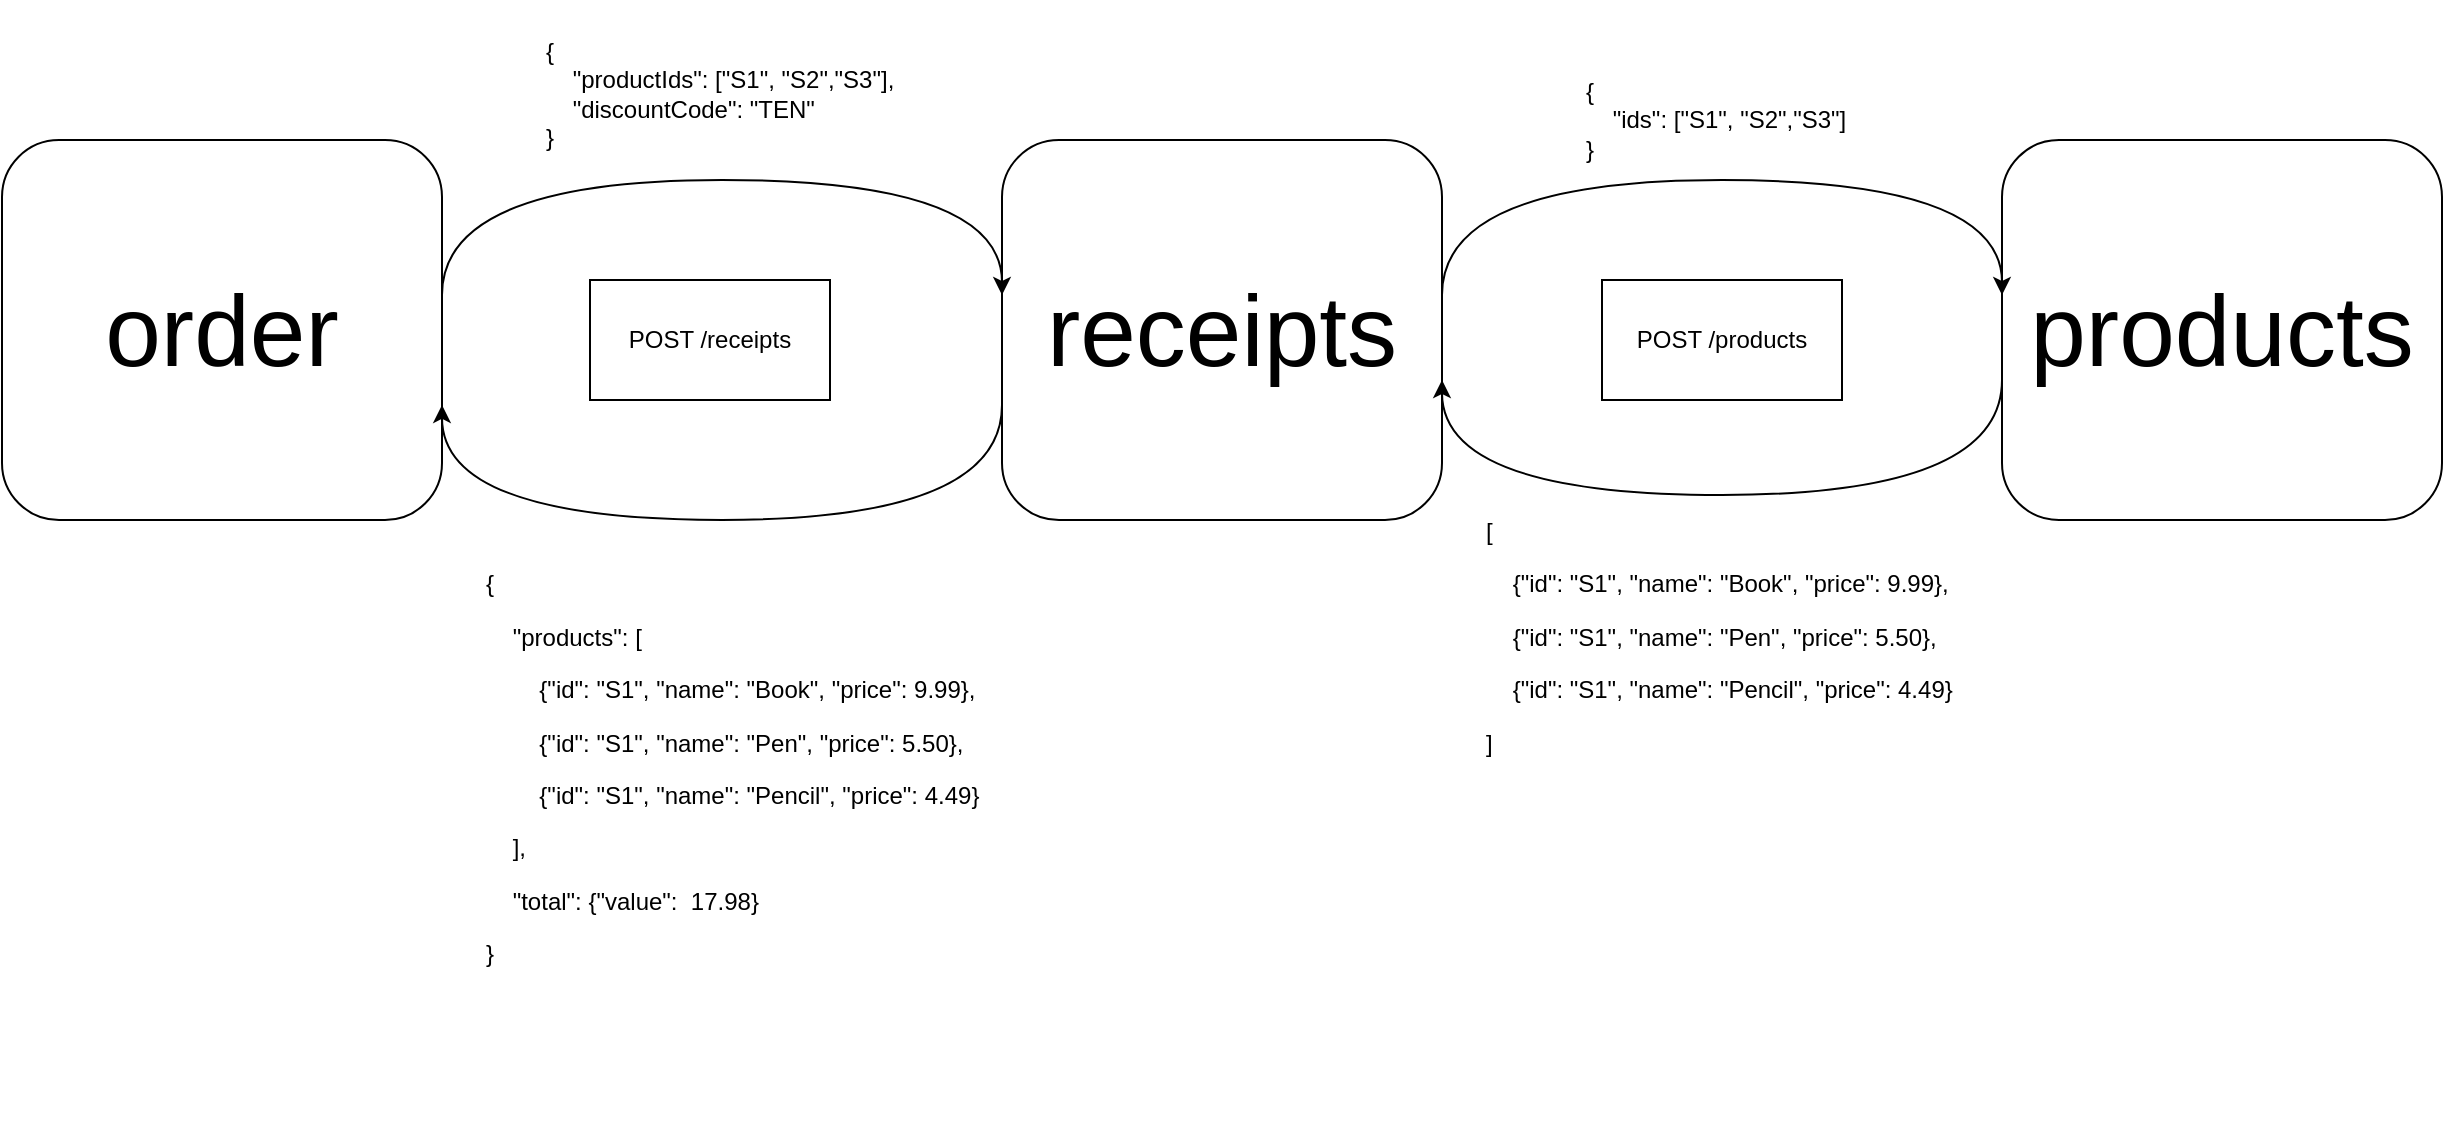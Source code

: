 <mxfile version="21.6.8" type="github">
  <diagram name="Seite-1" id="AW9bfPagiRShUK080vDb">
    <mxGraphModel dx="1468" dy="811" grid="1" gridSize="10" guides="1" tooltips="1" connect="1" arrows="1" fold="1" page="1" pageScale="1" pageWidth="827" pageHeight="1169" math="0" shadow="0">
      <root>
        <mxCell id="0" />
        <mxCell id="1" parent="0" />
        <mxCell id="twcTMI3ufBbgHVpbK2ii-1" value="order" style="rounded=1;whiteSpace=wrap;html=1;fontSize=50;" vertex="1" parent="1">
          <mxGeometry x="60" y="120" width="220" height="190" as="geometry" />
        </mxCell>
        <mxCell id="twcTMI3ufBbgHVpbK2ii-9" value="receipts" style="rounded=1;whiteSpace=wrap;html=1;fontSize=50;" vertex="1" parent="1">
          <mxGeometry x="560" y="120" width="220" height="190" as="geometry" />
        </mxCell>
        <mxCell id="twcTMI3ufBbgHVpbK2ii-19" style="edgeStyle=orthogonalEdgeStyle;orthogonalLoop=1;jettySize=auto;html=1;exitX=0;exitY=0.75;exitDx=0;exitDy=0;entryX=1;entryY=0.75;entryDx=0;entryDy=0;curved=1;" edge="1" parent="1">
          <mxGeometry relative="1" as="geometry">
            <mxPoint x="1060" y="240" as="sourcePoint" />
            <mxPoint x="780" y="240" as="targetPoint" />
            <Array as="points">
              <mxPoint x="1060" y="297.5" />
              <mxPoint x="780" y="297.5" />
            </Array>
          </mxGeometry>
        </mxCell>
        <mxCell id="twcTMI3ufBbgHVpbK2ii-13" value="products" style="rounded=1;whiteSpace=wrap;html=1;fontSize=50;" vertex="1" parent="1">
          <mxGeometry x="1060" y="120" width="220" height="190" as="geometry" />
        </mxCell>
        <mxCell id="twcTMI3ufBbgHVpbK2ii-21" style="edgeStyle=orthogonalEdgeStyle;orthogonalLoop=1;jettySize=auto;html=1;exitX=0;exitY=0.75;exitDx=0;exitDy=0;entryX=1;entryY=0.75;entryDx=0;entryDy=0;curved=1;" edge="1" parent="1">
          <mxGeometry relative="1" as="geometry">
            <mxPoint x="560" y="252.45" as="sourcePoint" />
            <mxPoint x="280" y="252.45" as="targetPoint" />
            <Array as="points">
              <mxPoint x="560" y="309.95" />
              <mxPoint x="280" y="309.95" />
            </Array>
          </mxGeometry>
        </mxCell>
        <mxCell id="twcTMI3ufBbgHVpbK2ii-22" style="edgeStyle=orthogonalEdgeStyle;orthogonalLoop=1;jettySize=auto;html=1;exitX=0;exitY=0.25;exitDx=0;exitDy=0;entryX=1;entryY=0.25;entryDx=0;entryDy=0;curved=1;startArrow=classic;startFill=1;endArrow=none;endFill=0;" edge="1" parent="1">
          <mxGeometry relative="1" as="geometry">
            <mxPoint x="560" y="197.5" as="sourcePoint" />
            <mxPoint x="280" y="197.5" as="targetPoint" />
            <Array as="points">
              <mxPoint x="560" y="140" />
              <mxPoint x="280" y="140" />
            </Array>
          </mxGeometry>
        </mxCell>
        <mxCell id="twcTMI3ufBbgHVpbK2ii-20" style="edgeStyle=orthogonalEdgeStyle;orthogonalLoop=1;jettySize=auto;html=1;exitX=0;exitY=0.25;exitDx=0;exitDy=0;entryX=1;entryY=0.25;entryDx=0;entryDy=0;curved=1;endArrow=none;endFill=0;startArrow=classic;startFill=1;" edge="1" parent="1">
          <mxGeometry relative="1" as="geometry">
            <mxPoint x="1060" y="197.5" as="sourcePoint" />
            <mxPoint x="780" y="197.5" as="targetPoint" />
            <Array as="points">
              <mxPoint x="1060" y="140" />
              <mxPoint x="780" y="140" />
            </Array>
          </mxGeometry>
        </mxCell>
        <mxCell id="twcTMI3ufBbgHVpbK2ii-16" value="&lt;p style=&quot;&quot;&gt;&lt;font face=&quot;Helvetica&quot;&gt;{&lt;br&gt;&lt;/font&gt;&lt;font face=&quot;Helvetica&quot;&gt;&lt;span style=&quot;background-color: initial;&quot;&gt;&amp;nbsp; &amp;nbsp; &quot;ids&quot;: [&quot;S1&quot;, &quot;S2&quot;,&quot;S3&quot;]&lt;/span&gt;&lt;/font&gt;&lt;font face=&quot;Helvetica&quot;&gt;&lt;span style=&quot;background-color: initial;&quot;&gt;&lt;br&gt;&lt;/span&gt;&lt;/font&gt;&lt;font face=&quot;Helvetica&quot;&gt;}&lt;/font&gt;&lt;/p&gt;" style="text;html=1;align=left;verticalAlign=top;resizable=0;points=[];autosize=1;strokeColor=none;fillColor=none;labelPosition=center;verticalLabelPosition=middle;horizontal=1;" vertex="1" parent="1">
          <mxGeometry x="850" y="70" width="150" height="80" as="geometry" />
        </mxCell>
        <mxCell id="twcTMI3ufBbgHVpbK2ii-7" value="&lt;p style=&quot;&quot;&gt;&lt;font face=&quot;Helvetica&quot;&gt;{&lt;br&gt;&lt;/font&gt;&lt;font face=&quot;Helvetica&quot;&gt;&lt;span style=&quot;background-color: initial;&quot;&gt;&amp;nbsp; &amp;nbsp; &quot;productIds&quot;: [&quot;S1&quot;, &quot;S2&quot;,&quot;S3&quot;],&lt;br&gt;&lt;/span&gt;&lt;/font&gt;&lt;font face=&quot;Helvetica&quot;&gt;&lt;span style=&quot;background-color: initial;&quot;&gt;&amp;nbsp; &amp;nbsp; &quot;discountCode&quot;: &quot;TEN&quot;&lt;br&gt;&lt;/span&gt;&lt;/font&gt;&lt;font face=&quot;Helvetica&quot;&gt;}&lt;/font&gt;&lt;/p&gt;" style="text;html=1;align=left;verticalAlign=top;resizable=0;points=[];autosize=1;strokeColor=none;fillColor=none;labelPosition=center;verticalLabelPosition=middle;horizontal=1;" vertex="1" parent="1">
          <mxGeometry x="330" y="50" width="200" height="100" as="geometry" />
        </mxCell>
        <mxCell id="twcTMI3ufBbgHVpbK2ii-23" value="&lt;p style=&quot;&quot;&gt;&lt;span style=&quot;background-color: initial;&quot;&gt;[&lt;/span&gt;&lt;/p&gt;&lt;p style=&quot;&quot;&gt;&lt;span style=&quot;background-color: initial;&quot;&gt;&amp;nbsp; &amp;nbsp; {&quot;id&quot;: &quot;S1&quot;, &quot;name&quot;: &quot;Book&quot;, &quot;price&quot;: 9.99},&lt;/span&gt;&lt;/p&gt;&amp;nbsp; &amp;nbsp; {&quot;id&quot;: &quot;S1&quot;, &quot;name&quot;: &quot;Pen&quot;, &quot;price&quot;: 5.50},&lt;p style=&quot;&quot;&gt;&amp;nbsp; &amp;nbsp; {&quot;id&quot;: &quot;S1&quot;, &quot;name&quot;: &quot;Pencil&quot;, &quot;price&quot;: 4.49}&lt;span style=&quot;background-color: initial;&quot;&gt;&lt;br&gt;&lt;/span&gt;&lt;/p&gt;&lt;p style=&quot;&quot;&gt;&lt;font face=&quot;Helvetica&quot;&gt;&lt;span style=&quot;background-color: initial;&quot;&gt;]&lt;/span&gt;&lt;/font&gt;&lt;font face=&quot;Helvetica&quot;&gt;&lt;span style=&quot;background-color: initial;&quot;&gt;&lt;br&gt;&lt;/span&gt;&lt;/font&gt;&lt;br&gt;&lt;/p&gt;" style="text;html=1;align=left;verticalAlign=top;resizable=0;points=[];autosize=1;strokeColor=none;fillColor=none;labelPosition=center;verticalLabelPosition=middle;horizontal=1;" vertex="1" parent="1">
          <mxGeometry x="800" y="290" width="260" height="170" as="geometry" />
        </mxCell>
        <mxCell id="twcTMI3ufBbgHVpbK2ii-24" value="&lt;p style=&quot;&quot;&gt;&lt;span style=&quot;background-color: initial;&quot;&gt;&lt;br&gt;&lt;/span&gt;&lt;/p&gt;&lt;p style=&quot;&quot;&gt;&lt;span style=&quot;background-color: initial;&quot;&gt;{&lt;/span&gt;&lt;/p&gt;&lt;p style=&quot;&quot;&gt;&lt;span style=&quot;background-color: initial;&quot;&gt;&amp;nbsp; &amp;nbsp; &quot;products&quot;:&amp;nbsp;&lt;/span&gt;[&lt;/p&gt;&lt;p style=&quot;border-color: var(--border-color);&quot;&gt;&lt;span style=&quot;border-color: var(--border-color); background-color: initial;&quot;&gt;&amp;nbsp; &amp;nbsp; &amp;nbsp; &amp;nbsp; {&quot;id&quot;: &quot;S1&quot;, &quot;name&quot;: &quot;Book&quot;, &quot;price&quot;: 9.99},&lt;/span&gt;&lt;/p&gt;&amp;nbsp; &amp;nbsp; &amp;nbsp; &amp;nbsp; {&quot;id&quot;: &quot;S1&quot;, &quot;name&quot;: &quot;Pen&quot;, &quot;price&quot;: 5.50},&lt;p style=&quot;border-color: var(--border-color);&quot;&gt;&amp;nbsp; &amp;nbsp; &amp;nbsp; &amp;nbsp; {&quot;id&quot;: &quot;S1&quot;, &quot;name&quot;: &quot;Pencil&quot;, &quot;price&quot;: 4.49}&lt;span style=&quot;border-color: var(--border-color); background-color: initial;&quot;&gt;&lt;br style=&quot;border-color: var(--border-color);&quot;&gt;&lt;/span&gt;&lt;/p&gt;&lt;p style=&quot;border-color: var(--border-color);&quot;&gt;&lt;font style=&quot;border-color: var(--border-color);&quot; face=&quot;Helvetica&quot;&gt;&amp;nbsp; &amp;nbsp; ],&lt;/font&gt;&lt;/p&gt;&lt;p style=&quot;border-color: var(--border-color);&quot;&gt;&lt;font style=&quot;border-color: var(--border-color);&quot; face=&quot;Helvetica&quot;&gt;&amp;nbsp; &amp;nbsp; &quot;total&quot;: {&quot;value&quot;:&amp;nbsp; 17.98}&amp;nbsp;&lt;/font&gt;&lt;/p&gt;&lt;p style=&quot;&quot;&gt;&lt;span style=&quot;background-color: initial;&quot;&gt;}&lt;/span&gt;&lt;/p&gt;&lt;p style=&quot;&quot;&gt;&lt;br&gt;&lt;/p&gt;&lt;p style=&quot;&quot;&gt;&lt;br&gt;&lt;/p&gt;" style="text;html=1;align=left;verticalAlign=top;resizable=0;points=[];autosize=1;strokeColor=none;fillColor=none;labelPosition=center;verticalLabelPosition=middle;horizontal=1;" vertex="1" parent="1">
          <mxGeometry x="300" y="290" width="270" height="320" as="geometry" />
        </mxCell>
        <mxCell id="twcTMI3ufBbgHVpbK2ii-25" value="POST /receipts" style="rounded=0;whiteSpace=wrap;html=1;" vertex="1" parent="1">
          <mxGeometry x="354" y="190" width="120" height="60" as="geometry" />
        </mxCell>
        <mxCell id="twcTMI3ufBbgHVpbK2ii-26" value="POST /products" style="rounded=0;whiteSpace=wrap;html=1;" vertex="1" parent="1">
          <mxGeometry x="860" y="190" width="120" height="60" as="geometry" />
        </mxCell>
      </root>
    </mxGraphModel>
  </diagram>
</mxfile>

